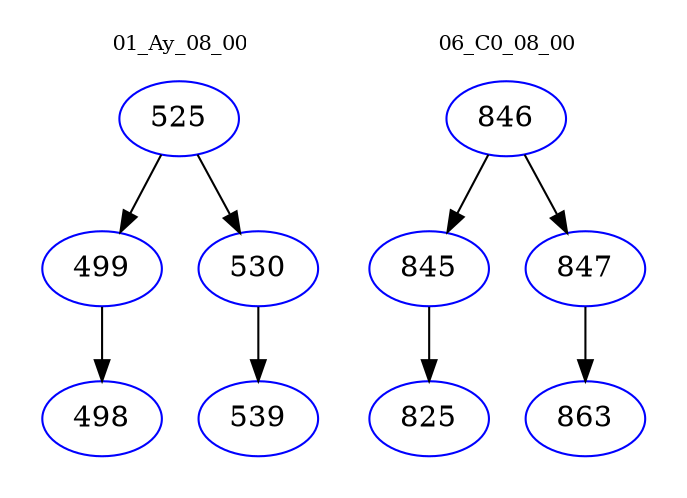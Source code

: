 digraph{
subgraph cluster_0 {
color = white
label = "01_Ay_08_00";
fontsize=10;
T0_525 [label="525", color="blue"]
T0_525 -> T0_499 [color="black"]
T0_499 [label="499", color="blue"]
T0_499 -> T0_498 [color="black"]
T0_498 [label="498", color="blue"]
T0_525 -> T0_530 [color="black"]
T0_530 [label="530", color="blue"]
T0_530 -> T0_539 [color="black"]
T0_539 [label="539", color="blue"]
}
subgraph cluster_1 {
color = white
label = "06_C0_08_00";
fontsize=10;
T1_846 [label="846", color="blue"]
T1_846 -> T1_845 [color="black"]
T1_845 [label="845", color="blue"]
T1_845 -> T1_825 [color="black"]
T1_825 [label="825", color="blue"]
T1_846 -> T1_847 [color="black"]
T1_847 [label="847", color="blue"]
T1_847 -> T1_863 [color="black"]
T1_863 [label="863", color="blue"]
}
}
